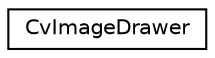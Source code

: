 digraph "Graphical Class Hierarchy"
{
 // LATEX_PDF_SIZE
  edge [fontname="Helvetica",fontsize="10",labelfontname="Helvetica",labelfontsize="10"];
  node [fontname="Helvetica",fontsize="10",shape=record];
  rankdir="LR";
  Node0 [label="CvImageDrawer",height=0.2,width=0.4,color="black", fillcolor="white", style="filled",URL="$class_cv_image_drawer.html",tooltip=" "];
}

